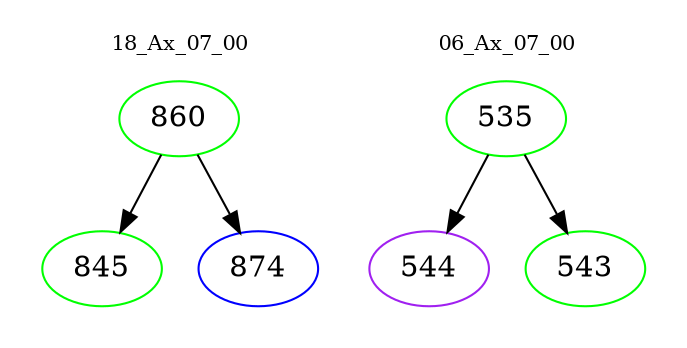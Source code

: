 digraph{
subgraph cluster_0 {
color = white
label = "18_Ax_07_00";
fontsize=10;
T0_860 [label="860", color="green"]
T0_860 -> T0_845 [color="black"]
T0_845 [label="845", color="green"]
T0_860 -> T0_874 [color="black"]
T0_874 [label="874", color="blue"]
}
subgraph cluster_1 {
color = white
label = "06_Ax_07_00";
fontsize=10;
T1_535 [label="535", color="green"]
T1_535 -> T1_544 [color="black"]
T1_544 [label="544", color="purple"]
T1_535 -> T1_543 [color="black"]
T1_543 [label="543", color="green"]
}
}
